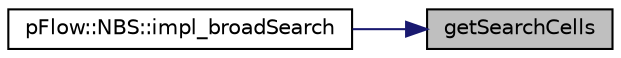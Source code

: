 digraph "getSearchCells"
{
 // LATEX_PDF_SIZE
  edge [fontname="Helvetica",fontsize="10",labelfontname="Helvetica",labelfontsize="10"];
  node [fontname="Helvetica",fontsize="10",shape=record];
  rankdir="RL";
  Node1 [label="getSearchCells",height=0.2,width=0.4,color="black", fillcolor="grey75", style="filled", fontcolor="black",tooltip=" "];
  Node1 -> Node2 [dir="back",color="midnightblue",fontsize="10",style="solid",fontname="Helvetica"];
  Node2 [label="pFlow::NBS::impl_broadSearch",height=0.2,width=0.4,color="black", fillcolor="white", style="filled",URL="$classpFlow_1_1NBS.html#a991bcfe3990b64bf342f26e48a5083a1",tooltip=" "];
}
